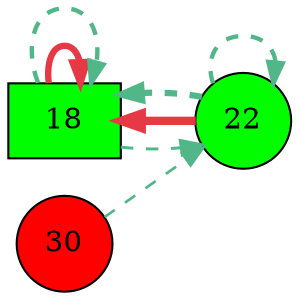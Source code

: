 digraph G{
rankdir=LR;
18 [style=filled, shape=box, fillcolor="#00fe00", label="18"];
22 [style=filled, shape=circle, fillcolor="#01fd00", label="22"];
30 [style=filled, shape=circle, fillcolor="#fe0000", label="30"];
22 -> 18 [color="#e63946",penwidth=4.00];
18 -> 18 [color="#e63946",penwidth=3.07];
22 -> 18 [color="#52b788",style=dashed,penwidth=3.00];
18 -> 18 [color="#52b788",style=dashed,penwidth=2.11];
22 -> 22 [color="#52b788",style=dashed,penwidth=2.07];
18 -> 22 [color="#52b788",style=dashed,penwidth=1.43];
30 -> 22 [color="#52b788",style=dashed,penwidth=1.30];
}